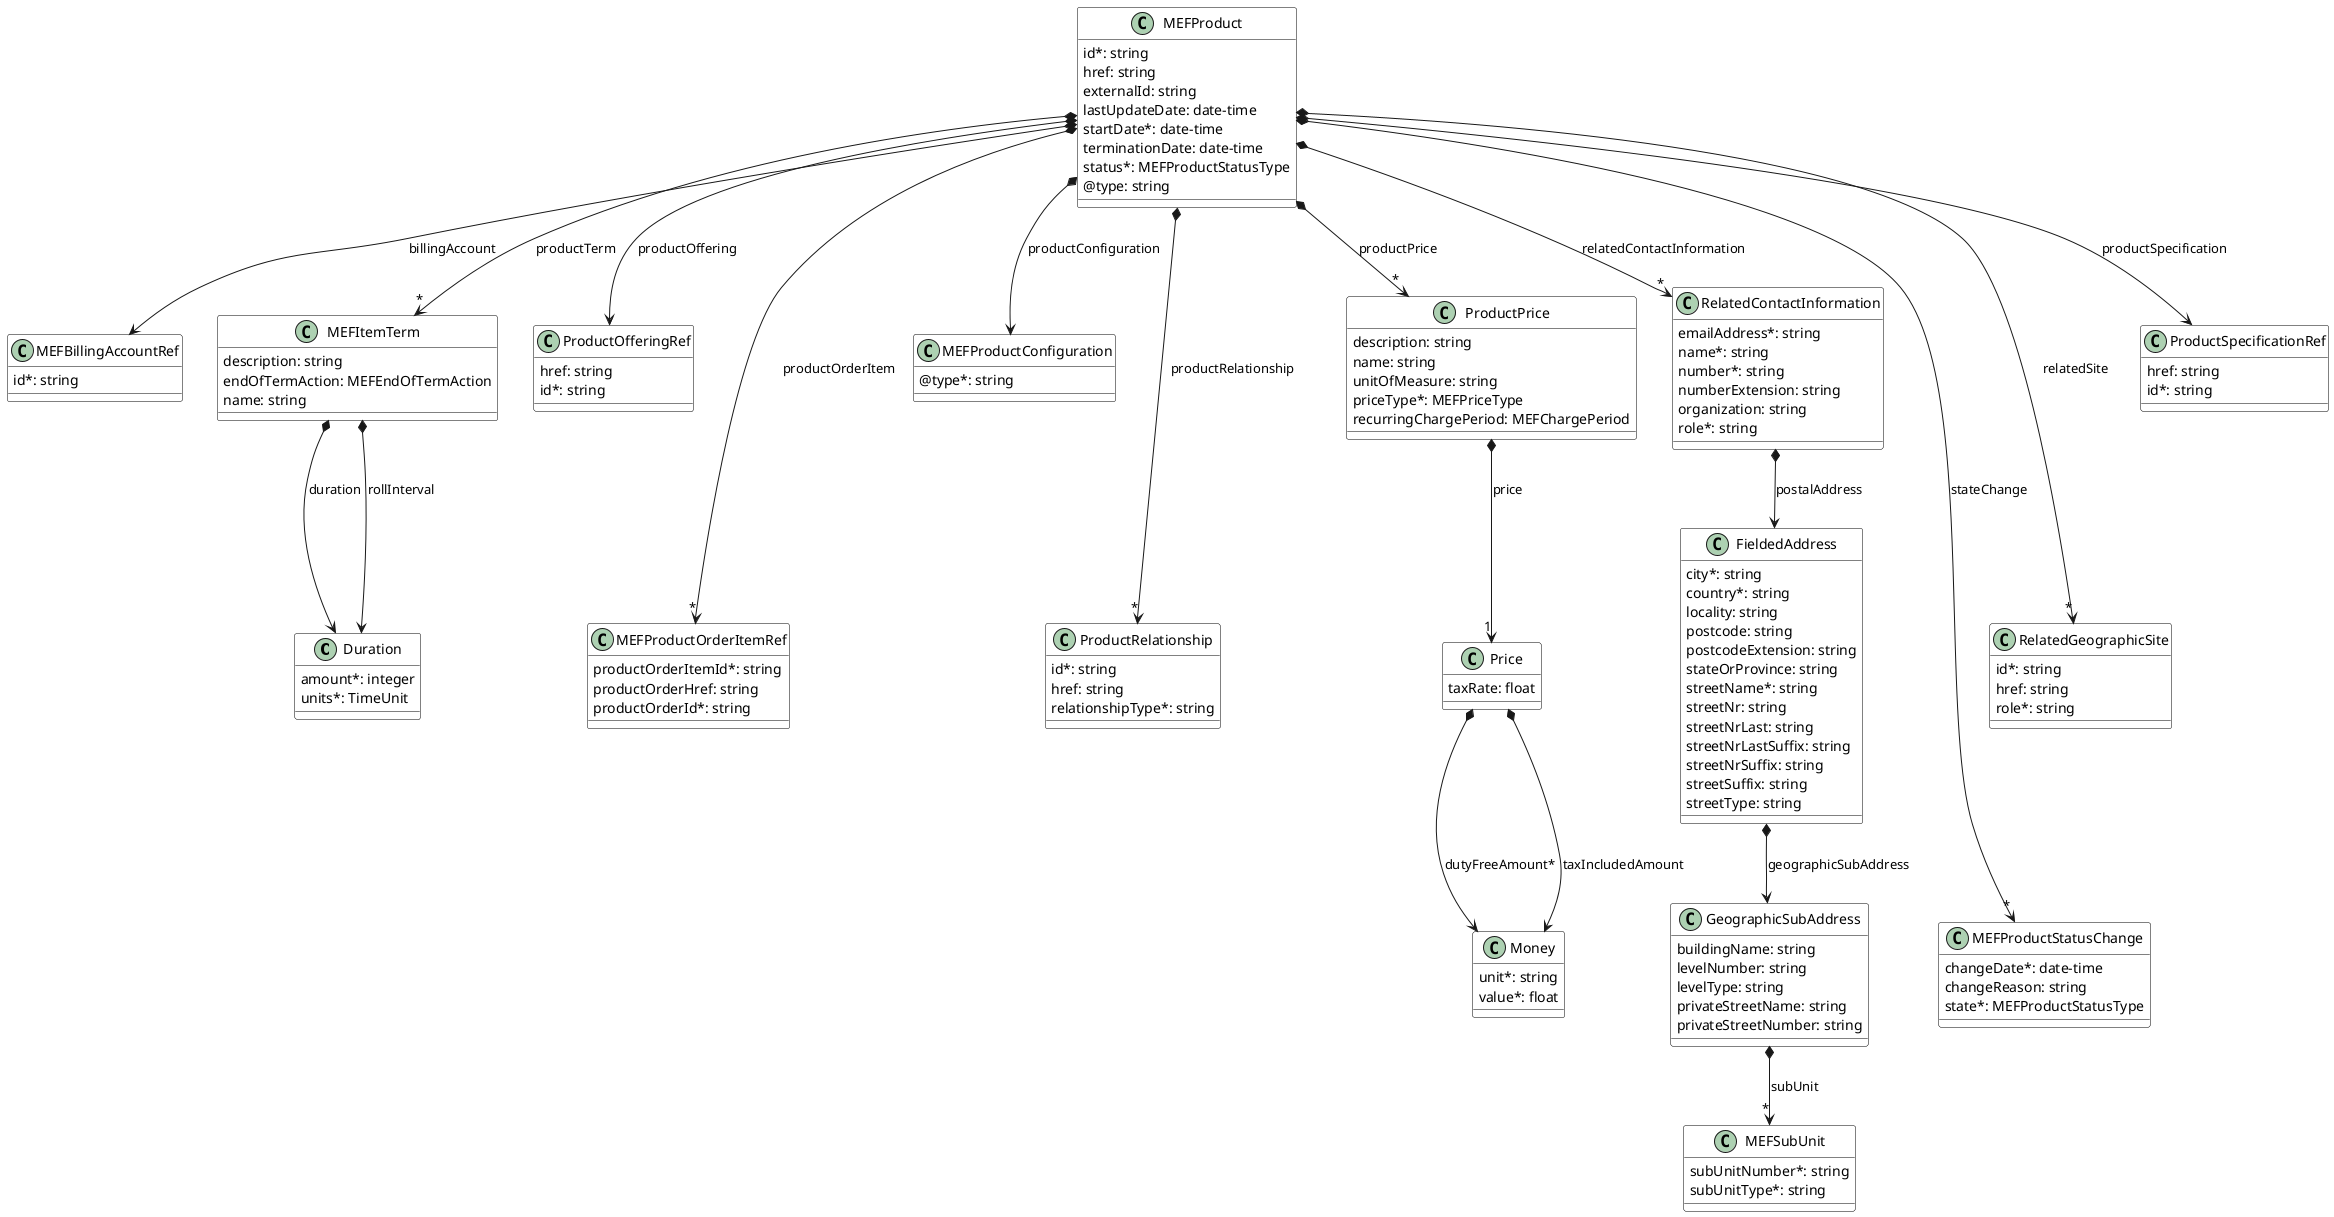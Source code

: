 @startuml
skinparam {
    ClassBackgroundColor White
    ClassBorderColor Black
}

class Duration {

    amount*: integer
    units*: TimeUnit
}



class FieldedAddress {

    city*: string
    country*: string
    locality: string
    postcode: string
    postcodeExtension: string
    stateOrProvince: string
    streetName*: string
    streetNr: string
    streetNrLast: string
    streetNrLastSuffix: string
    streetNrSuffix: string
    streetSuffix: string
    streetType: string
}

FieldedAddress *--> GeographicSubAddress : geographicSubAddress


class GeographicSubAddress {

    buildingName: string
    levelNumber: string
    levelType: string
    privateStreetName: string
    privateStreetNumber: string
}

GeographicSubAddress *-->"*" MEFSubUnit : subUnit


class MEFBillingAccountRef {

    id*: string

}


class MEFItemTerm {

    description: string
    endOfTermAction: MEFEndOfTermAction
    name: string
}

MEFItemTerm *--> Duration : duration
MEFItemTerm *--> Duration : rollInterval


class MEFProduct {

    id*: string
    href: string
    externalId: string
    lastUpdateDate: date-time
    startDate*: date-time
    terminationDate: date-time
    status*: MEFProductStatusType
    @type: string
}

MEFProduct *--> MEFProductConfiguration : productConfiguration
MEFProduct *--> MEFBillingAccountRef : billingAccount
MEFProduct *--> ProductOfferingRef : productOffering
MEFProduct *-->"*" MEFProductOrderItemRef : productOrderItem
MEFProduct *-->"*" ProductPrice : productPrice
MEFProduct *-->"*" ProductRelationship : productRelationship
MEFProduct *--> ProductSpecificationRef : productSpecification
MEFProduct *-->"*" MEFItemTerm : productTerm
MEFProduct *-->"*" RelatedContactInformation : relatedContactInformation
MEFProduct *-->"*" MEFProductStatusChange : stateChange
MEFProduct *-->"*" RelatedGeographicSite : relatedSite


ProductOfferingRef -[hidden]-> MEFProductOrderItemRef
MEFProductConfiguration -[hidden]-> ProductRelationship
ProductSpecificationRef -[hidden]-> RelatedGeographicSite
RelatedGeographicSite -[hidden]-> MEFProductStatusChange


class MEFProductConfiguration {

    @type*: string
}



class MEFProductOrderItemRef {

    productOrderItemId*: string
    productOrderHref: string
    productOrderId*: string
}


class Money {

    unit*: string
    value*: float
}



class Price {

    taxRate: float
}

Price *--> Money : dutyFreeAmount*
Price *--> Money : taxIncludedAmount


class ProductSpecificationRef {

    href: string
    id*: string
}



class RelatedGeographicSite {

    id*: string
    href: string
    role*: string
}



' enum MEFProductStatusType {

'     active
'     active.pendingChange
'     cancelled
'     pendingActive
'     pendingTerminate
'     suspended
'     suspendedPendingTerminate
'     terminated
' }
' enum MEFChargePeriod {

'     hour
'     day
'     week
'     month
'     year
' }
' enum MEFPriceType {

'     recurring
'     nonRecurring
'     usageBased
' }
' enum MEFEndOfTermAction {

'     roll
'     autoDisconnect
'     autoRenew
' }
class MEFProductStatusChange {

    changeDate*: date-time
    changeReason: string
    state*: MEFProductStatusType
}



class MEFSubUnit {

    subUnitNumber*: string
    subUnitType*: string
}



class ProductOfferingRef {

    href: string
    id*: string
}



class ProductPrice {

    description: string
    name: string
    unitOfMeasure: string
    priceType*: MEFPriceType
    recurringChargePeriod: MEFChargePeriod
}

ProductPrice *-->"1" Price : price


class ProductRelationship {

    id*: string
    href: string
    relationshipType*: string
}



class RelatedContactInformation {

    emailAddress*: string
    name*: string
    number*: string
    numberExtension: string
    organization: string
    role*: string
}

RelatedContactInformation *--> FieldedAddress : postalAddress



' enum TimeUnit {

'     calendarMonths
'     calendarDays
'     calendarHours
'     calendarMinutes
'     businessDays
'     businessHours
'     businessMinutes
' }
@enduml

